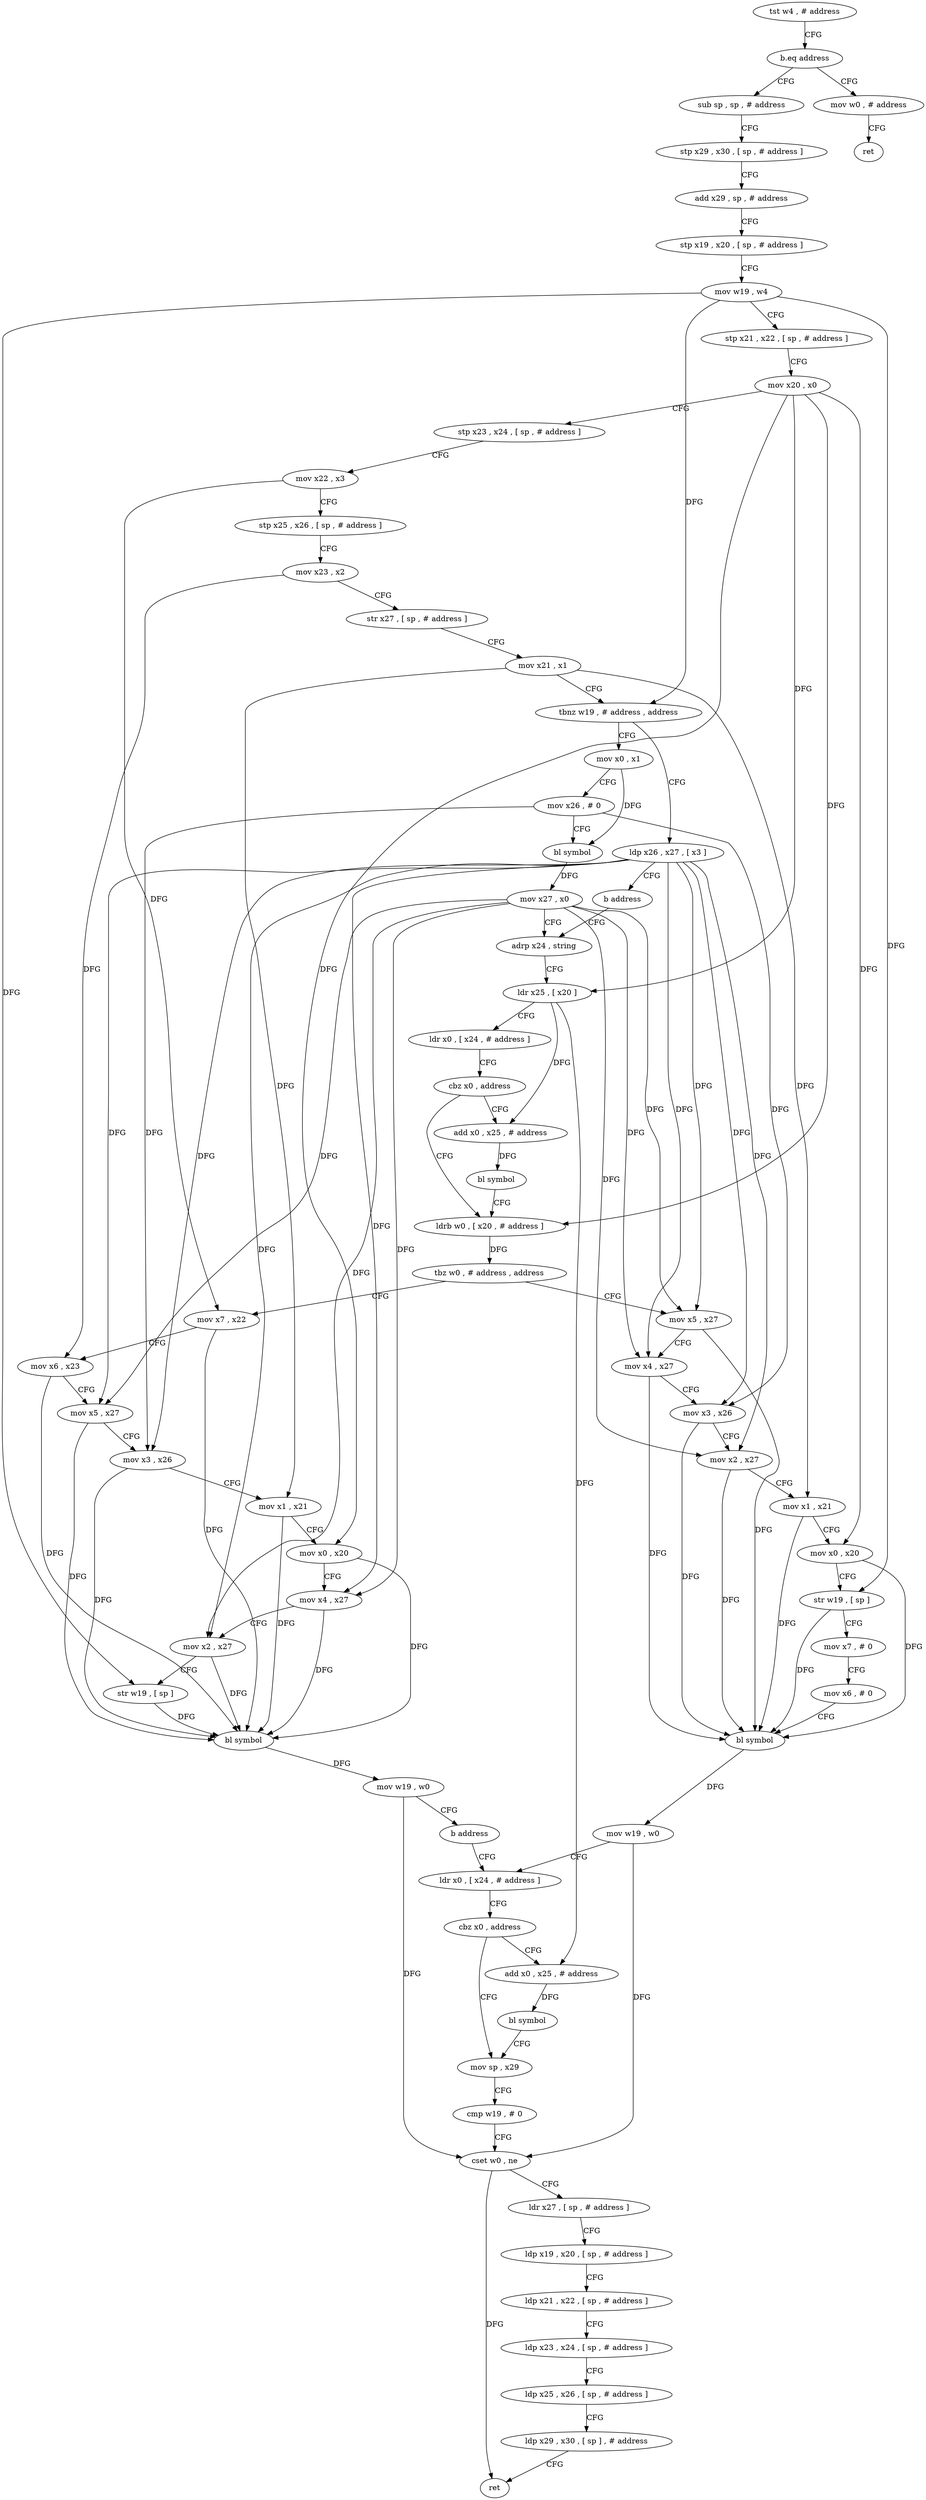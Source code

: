 digraph "func" {
"4294176" [label = "tst w4 , # address" ]
"4294180" [label = "b.eq address" ]
"4294192" [label = "sub sp , sp , # address" ]
"4294184" [label = "mov w0 , # address" ]
"4294196" [label = "stp x29 , x30 , [ sp , # address ]" ]
"4294200" [label = "add x29 , sp , # address" ]
"4294204" [label = "stp x19 , x20 , [ sp , # address ]" ]
"4294208" [label = "mov w19 , w4" ]
"4294212" [label = "stp x21 , x22 , [ sp , # address ]" ]
"4294216" [label = "mov x20 , x0" ]
"4294220" [label = "stp x23 , x24 , [ sp , # address ]" ]
"4294224" [label = "mov x22 , x3" ]
"4294228" [label = "stp x25 , x26 , [ sp , # address ]" ]
"4294232" [label = "mov x23 , x2" ]
"4294236" [label = "str x27 , [ sp , # address ]" ]
"4294240" [label = "mov x21 , x1" ]
"4294244" [label = "tbnz w19 , # address , address" ]
"4294400" [label = "ldp x26 , x27 , [ x3 ]" ]
"4294248" [label = "mov x0 , x1" ]
"4294188" [label = "ret" ]
"4294404" [label = "b address" ]
"4294264" [label = "adrp x24 , string" ]
"4294252" [label = "mov x26 , # 0" ]
"4294256" [label = "bl symbol" ]
"4294260" [label = "mov x27 , x0" ]
"4294268" [label = "ldr x25 , [ x20 ]" ]
"4294272" [label = "ldr x0 , [ x24 , # address ]" ]
"4294276" [label = "cbz x0 , address" ]
"4294288" [label = "ldrb w0 , [ x20 , # address ]" ]
"4294280" [label = "add x0 , x25 , # address" ]
"4294292" [label = "tbz w0 , # address , address" ]
"4294408" [label = "mov x7 , x22" ]
"4294296" [label = "mov x5 , x27" ]
"4294284" [label = "bl symbol" ]
"4294412" [label = "mov x6 , x23" ]
"4294416" [label = "mov x5 , x27" ]
"4294420" [label = "mov x3 , x26" ]
"4294424" [label = "mov x1 , x21" ]
"4294428" [label = "mov x0 , x20" ]
"4294432" [label = "mov x4 , x27" ]
"4294436" [label = "mov x2 , x27" ]
"4294440" [label = "str w19 , [ sp ]" ]
"4294444" [label = "bl symbol" ]
"4294448" [label = "mov w19 , w0" ]
"4294452" [label = "b address" ]
"4294340" [label = "ldr x0 , [ x24 , # address ]" ]
"4294300" [label = "mov x4 , x27" ]
"4294304" [label = "mov x3 , x26" ]
"4294308" [label = "mov x2 , x27" ]
"4294312" [label = "mov x1 , x21" ]
"4294316" [label = "mov x0 , x20" ]
"4294320" [label = "str w19 , [ sp ]" ]
"4294324" [label = "mov x7 , # 0" ]
"4294328" [label = "mov x6 , # 0" ]
"4294332" [label = "bl symbol" ]
"4294336" [label = "mov w19 , w0" ]
"4294344" [label = "cbz x0 , address" ]
"4294356" [label = "mov sp , x29" ]
"4294348" [label = "add x0 , x25 , # address" ]
"4294360" [label = "cmp w19 , # 0" ]
"4294364" [label = "cset w0 , ne" ]
"4294368" [label = "ldr x27 , [ sp , # address ]" ]
"4294372" [label = "ldp x19 , x20 , [ sp , # address ]" ]
"4294376" [label = "ldp x21 , x22 , [ sp , # address ]" ]
"4294380" [label = "ldp x23 , x24 , [ sp , # address ]" ]
"4294384" [label = "ldp x25 , x26 , [ sp , # address ]" ]
"4294388" [label = "ldp x29 , x30 , [ sp ] , # address" ]
"4294392" [label = "ret" ]
"4294352" [label = "bl symbol" ]
"4294176" -> "4294180" [ label = "CFG" ]
"4294180" -> "4294192" [ label = "CFG" ]
"4294180" -> "4294184" [ label = "CFG" ]
"4294192" -> "4294196" [ label = "CFG" ]
"4294184" -> "4294188" [ label = "CFG" ]
"4294196" -> "4294200" [ label = "CFG" ]
"4294200" -> "4294204" [ label = "CFG" ]
"4294204" -> "4294208" [ label = "CFG" ]
"4294208" -> "4294212" [ label = "CFG" ]
"4294208" -> "4294244" [ label = "DFG" ]
"4294208" -> "4294440" [ label = "DFG" ]
"4294208" -> "4294320" [ label = "DFG" ]
"4294212" -> "4294216" [ label = "CFG" ]
"4294216" -> "4294220" [ label = "CFG" ]
"4294216" -> "4294268" [ label = "DFG" ]
"4294216" -> "4294288" [ label = "DFG" ]
"4294216" -> "4294428" [ label = "DFG" ]
"4294216" -> "4294316" [ label = "DFG" ]
"4294220" -> "4294224" [ label = "CFG" ]
"4294224" -> "4294228" [ label = "CFG" ]
"4294224" -> "4294408" [ label = "DFG" ]
"4294228" -> "4294232" [ label = "CFG" ]
"4294232" -> "4294236" [ label = "CFG" ]
"4294232" -> "4294412" [ label = "DFG" ]
"4294236" -> "4294240" [ label = "CFG" ]
"4294240" -> "4294244" [ label = "CFG" ]
"4294240" -> "4294424" [ label = "DFG" ]
"4294240" -> "4294312" [ label = "DFG" ]
"4294244" -> "4294400" [ label = "CFG" ]
"4294244" -> "4294248" [ label = "CFG" ]
"4294400" -> "4294404" [ label = "CFG" ]
"4294400" -> "4294420" [ label = "DFG" ]
"4294400" -> "4294304" [ label = "DFG" ]
"4294400" -> "4294416" [ label = "DFG" ]
"4294400" -> "4294432" [ label = "DFG" ]
"4294400" -> "4294436" [ label = "DFG" ]
"4294400" -> "4294296" [ label = "DFG" ]
"4294400" -> "4294300" [ label = "DFG" ]
"4294400" -> "4294308" [ label = "DFG" ]
"4294248" -> "4294252" [ label = "CFG" ]
"4294248" -> "4294256" [ label = "DFG" ]
"4294404" -> "4294264" [ label = "CFG" ]
"4294264" -> "4294268" [ label = "CFG" ]
"4294252" -> "4294256" [ label = "CFG" ]
"4294252" -> "4294420" [ label = "DFG" ]
"4294252" -> "4294304" [ label = "DFG" ]
"4294256" -> "4294260" [ label = "DFG" ]
"4294260" -> "4294264" [ label = "CFG" ]
"4294260" -> "4294416" [ label = "DFG" ]
"4294260" -> "4294432" [ label = "DFG" ]
"4294260" -> "4294436" [ label = "DFG" ]
"4294260" -> "4294296" [ label = "DFG" ]
"4294260" -> "4294300" [ label = "DFG" ]
"4294260" -> "4294308" [ label = "DFG" ]
"4294268" -> "4294272" [ label = "CFG" ]
"4294268" -> "4294280" [ label = "DFG" ]
"4294268" -> "4294348" [ label = "DFG" ]
"4294272" -> "4294276" [ label = "CFG" ]
"4294276" -> "4294288" [ label = "CFG" ]
"4294276" -> "4294280" [ label = "CFG" ]
"4294288" -> "4294292" [ label = "DFG" ]
"4294280" -> "4294284" [ label = "DFG" ]
"4294292" -> "4294408" [ label = "CFG" ]
"4294292" -> "4294296" [ label = "CFG" ]
"4294408" -> "4294412" [ label = "CFG" ]
"4294408" -> "4294444" [ label = "DFG" ]
"4294296" -> "4294300" [ label = "CFG" ]
"4294296" -> "4294332" [ label = "DFG" ]
"4294284" -> "4294288" [ label = "CFG" ]
"4294412" -> "4294416" [ label = "CFG" ]
"4294412" -> "4294444" [ label = "DFG" ]
"4294416" -> "4294420" [ label = "CFG" ]
"4294416" -> "4294444" [ label = "DFG" ]
"4294420" -> "4294424" [ label = "CFG" ]
"4294420" -> "4294444" [ label = "DFG" ]
"4294424" -> "4294428" [ label = "CFG" ]
"4294424" -> "4294444" [ label = "DFG" ]
"4294428" -> "4294432" [ label = "CFG" ]
"4294428" -> "4294444" [ label = "DFG" ]
"4294432" -> "4294436" [ label = "CFG" ]
"4294432" -> "4294444" [ label = "DFG" ]
"4294436" -> "4294440" [ label = "CFG" ]
"4294436" -> "4294444" [ label = "DFG" ]
"4294440" -> "4294444" [ label = "DFG" ]
"4294444" -> "4294448" [ label = "DFG" ]
"4294448" -> "4294452" [ label = "CFG" ]
"4294448" -> "4294364" [ label = "DFG" ]
"4294452" -> "4294340" [ label = "CFG" ]
"4294340" -> "4294344" [ label = "CFG" ]
"4294300" -> "4294304" [ label = "CFG" ]
"4294300" -> "4294332" [ label = "DFG" ]
"4294304" -> "4294308" [ label = "CFG" ]
"4294304" -> "4294332" [ label = "DFG" ]
"4294308" -> "4294312" [ label = "CFG" ]
"4294308" -> "4294332" [ label = "DFG" ]
"4294312" -> "4294316" [ label = "CFG" ]
"4294312" -> "4294332" [ label = "DFG" ]
"4294316" -> "4294320" [ label = "CFG" ]
"4294316" -> "4294332" [ label = "DFG" ]
"4294320" -> "4294324" [ label = "CFG" ]
"4294320" -> "4294332" [ label = "DFG" ]
"4294324" -> "4294328" [ label = "CFG" ]
"4294328" -> "4294332" [ label = "CFG" ]
"4294332" -> "4294336" [ label = "DFG" ]
"4294336" -> "4294340" [ label = "CFG" ]
"4294336" -> "4294364" [ label = "DFG" ]
"4294344" -> "4294356" [ label = "CFG" ]
"4294344" -> "4294348" [ label = "CFG" ]
"4294356" -> "4294360" [ label = "CFG" ]
"4294348" -> "4294352" [ label = "DFG" ]
"4294360" -> "4294364" [ label = "CFG" ]
"4294364" -> "4294368" [ label = "CFG" ]
"4294364" -> "4294392" [ label = "DFG" ]
"4294368" -> "4294372" [ label = "CFG" ]
"4294372" -> "4294376" [ label = "CFG" ]
"4294376" -> "4294380" [ label = "CFG" ]
"4294380" -> "4294384" [ label = "CFG" ]
"4294384" -> "4294388" [ label = "CFG" ]
"4294388" -> "4294392" [ label = "CFG" ]
"4294352" -> "4294356" [ label = "CFG" ]
}
